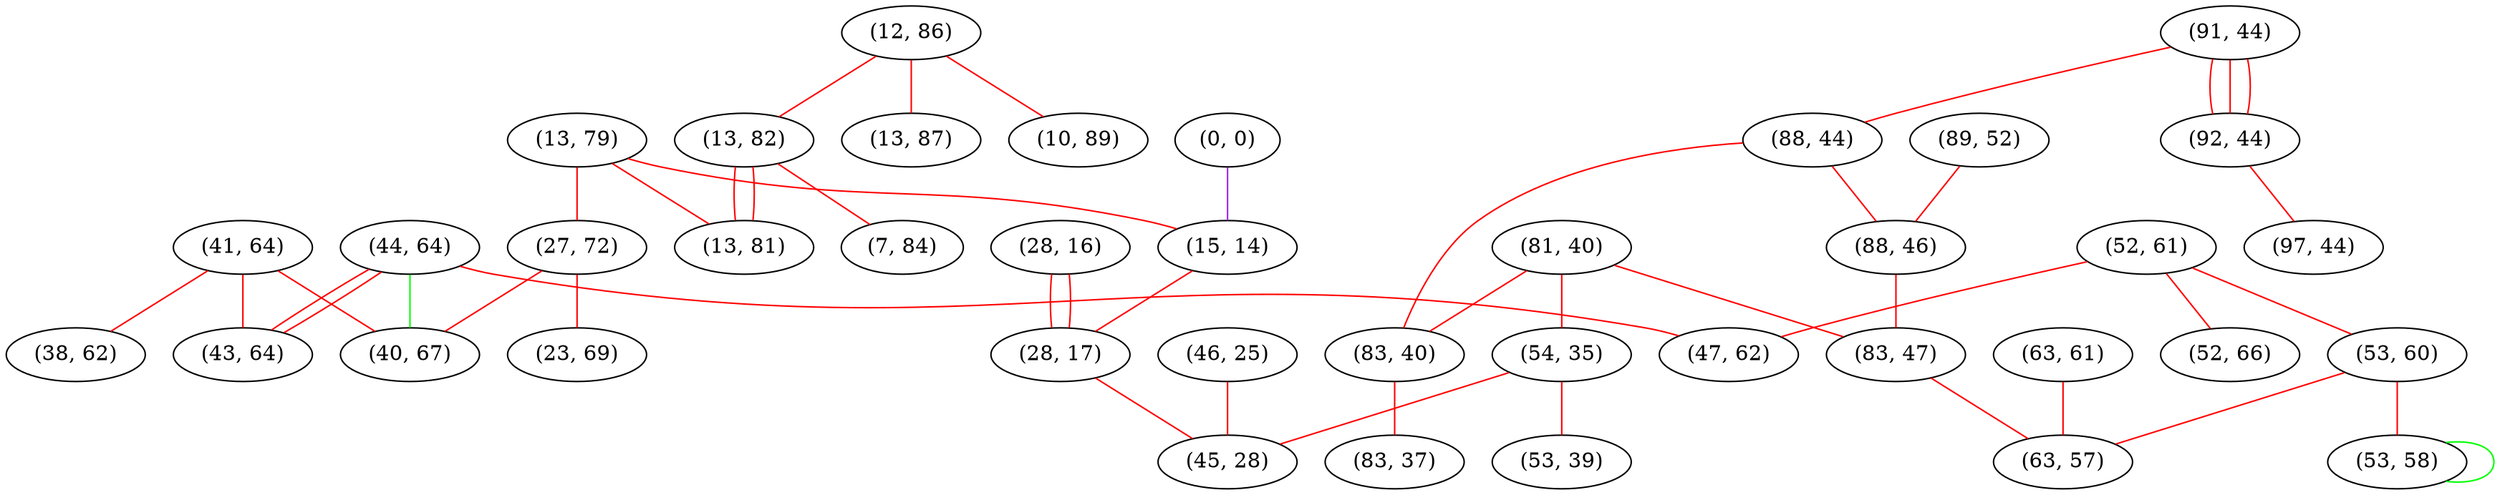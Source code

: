 graph "" {
"(41, 64)";
"(63, 61)";
"(46, 25)";
"(13, 79)";
"(91, 44)";
"(38, 62)";
"(52, 61)";
"(89, 52)";
"(88, 44)";
"(12, 86)";
"(81, 40)";
"(13, 87)";
"(44, 64)";
"(10, 89)";
"(43, 64)";
"(13, 82)";
"(27, 72)";
"(92, 44)";
"(53, 60)";
"(54, 35)";
"(83, 40)";
"(40, 67)";
"(0, 0)";
"(53, 58)";
"(28, 16)";
"(52, 66)";
"(83, 37)";
"(13, 81)";
"(23, 69)";
"(15, 14)";
"(7, 84)";
"(28, 17)";
"(97, 44)";
"(88, 46)";
"(47, 62)";
"(83, 47)";
"(45, 28)";
"(63, 57)";
"(53, 39)";
"(41, 64)" -- "(43, 64)"  [color=red, key=0, weight=1];
"(41, 64)" -- "(40, 67)"  [color=red, key=0, weight=1];
"(41, 64)" -- "(38, 62)"  [color=red, key=0, weight=1];
"(63, 61)" -- "(63, 57)"  [color=red, key=0, weight=1];
"(46, 25)" -- "(45, 28)"  [color=red, key=0, weight=1];
"(13, 79)" -- "(27, 72)"  [color=red, key=0, weight=1];
"(13, 79)" -- "(13, 81)"  [color=red, key=0, weight=1];
"(13, 79)" -- "(15, 14)"  [color=red, key=0, weight=1];
"(91, 44)" -- "(92, 44)"  [color=red, key=0, weight=1];
"(91, 44)" -- "(92, 44)"  [color=red, key=1, weight=1];
"(91, 44)" -- "(92, 44)"  [color=red, key=2, weight=1];
"(91, 44)" -- "(88, 44)"  [color=red, key=0, weight=1];
"(52, 61)" -- "(52, 66)"  [color=red, key=0, weight=1];
"(52, 61)" -- "(47, 62)"  [color=red, key=0, weight=1];
"(52, 61)" -- "(53, 60)"  [color=red, key=0, weight=1];
"(89, 52)" -- "(88, 46)"  [color=red, key=0, weight=1];
"(88, 44)" -- "(83, 40)"  [color=red, key=0, weight=1];
"(88, 44)" -- "(88, 46)"  [color=red, key=0, weight=1];
"(12, 86)" -- "(13, 87)"  [color=red, key=0, weight=1];
"(12, 86)" -- "(13, 82)"  [color=red, key=0, weight=1];
"(12, 86)" -- "(10, 89)"  [color=red, key=0, weight=1];
"(81, 40)" -- "(54, 35)"  [color=red, key=0, weight=1];
"(81, 40)" -- "(83, 47)"  [color=red, key=0, weight=1];
"(81, 40)" -- "(83, 40)"  [color=red, key=0, weight=1];
"(44, 64)" -- "(43, 64)"  [color=red, key=0, weight=1];
"(44, 64)" -- "(43, 64)"  [color=red, key=1, weight=1];
"(44, 64)" -- "(40, 67)"  [color=green, key=0, weight=2];
"(44, 64)" -- "(47, 62)"  [color=red, key=0, weight=1];
"(13, 82)" -- "(7, 84)"  [color=red, key=0, weight=1];
"(13, 82)" -- "(13, 81)"  [color=red, key=0, weight=1];
"(13, 82)" -- "(13, 81)"  [color=red, key=1, weight=1];
"(27, 72)" -- "(23, 69)"  [color=red, key=0, weight=1];
"(27, 72)" -- "(40, 67)"  [color=red, key=0, weight=1];
"(92, 44)" -- "(97, 44)"  [color=red, key=0, weight=1];
"(53, 60)" -- "(53, 58)"  [color=red, key=0, weight=1];
"(53, 60)" -- "(63, 57)"  [color=red, key=0, weight=1];
"(54, 35)" -- "(45, 28)"  [color=red, key=0, weight=1];
"(54, 35)" -- "(53, 39)"  [color=red, key=0, weight=1];
"(83, 40)" -- "(83, 37)"  [color=red, key=0, weight=1];
"(0, 0)" -- "(15, 14)"  [color=purple, key=0, weight=4];
"(53, 58)" -- "(53, 58)"  [color=green, key=0, weight=2];
"(28, 16)" -- "(28, 17)"  [color=red, key=0, weight=1];
"(28, 16)" -- "(28, 17)"  [color=red, key=1, weight=1];
"(15, 14)" -- "(28, 17)"  [color=red, key=0, weight=1];
"(28, 17)" -- "(45, 28)"  [color=red, key=0, weight=1];
"(88, 46)" -- "(83, 47)"  [color=red, key=0, weight=1];
"(83, 47)" -- "(63, 57)"  [color=red, key=0, weight=1];
}
